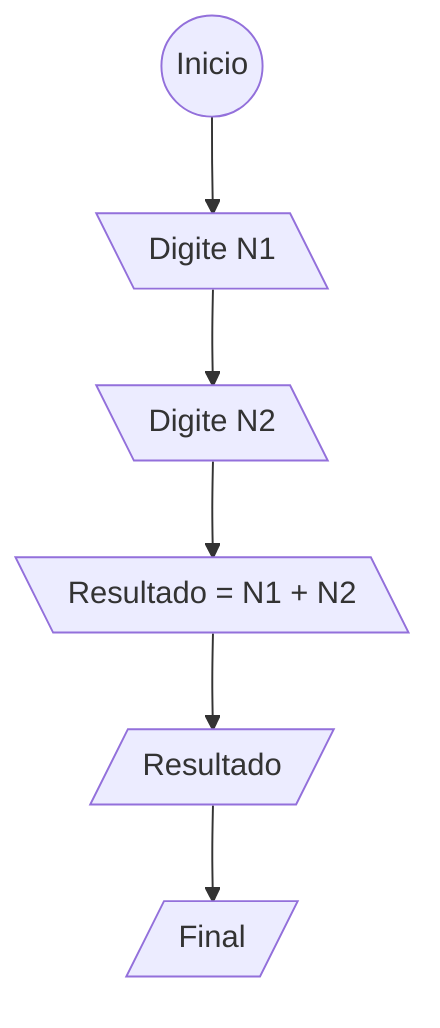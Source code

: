 flowchart TD
   A((Inicio)) --> B[\Digite N1\]
   B --> C[\Digite N2\]
   C --> D[\Resultado = N1 + N2\]
   D --> E[/Resultado/]
   E --> F[/Final/]